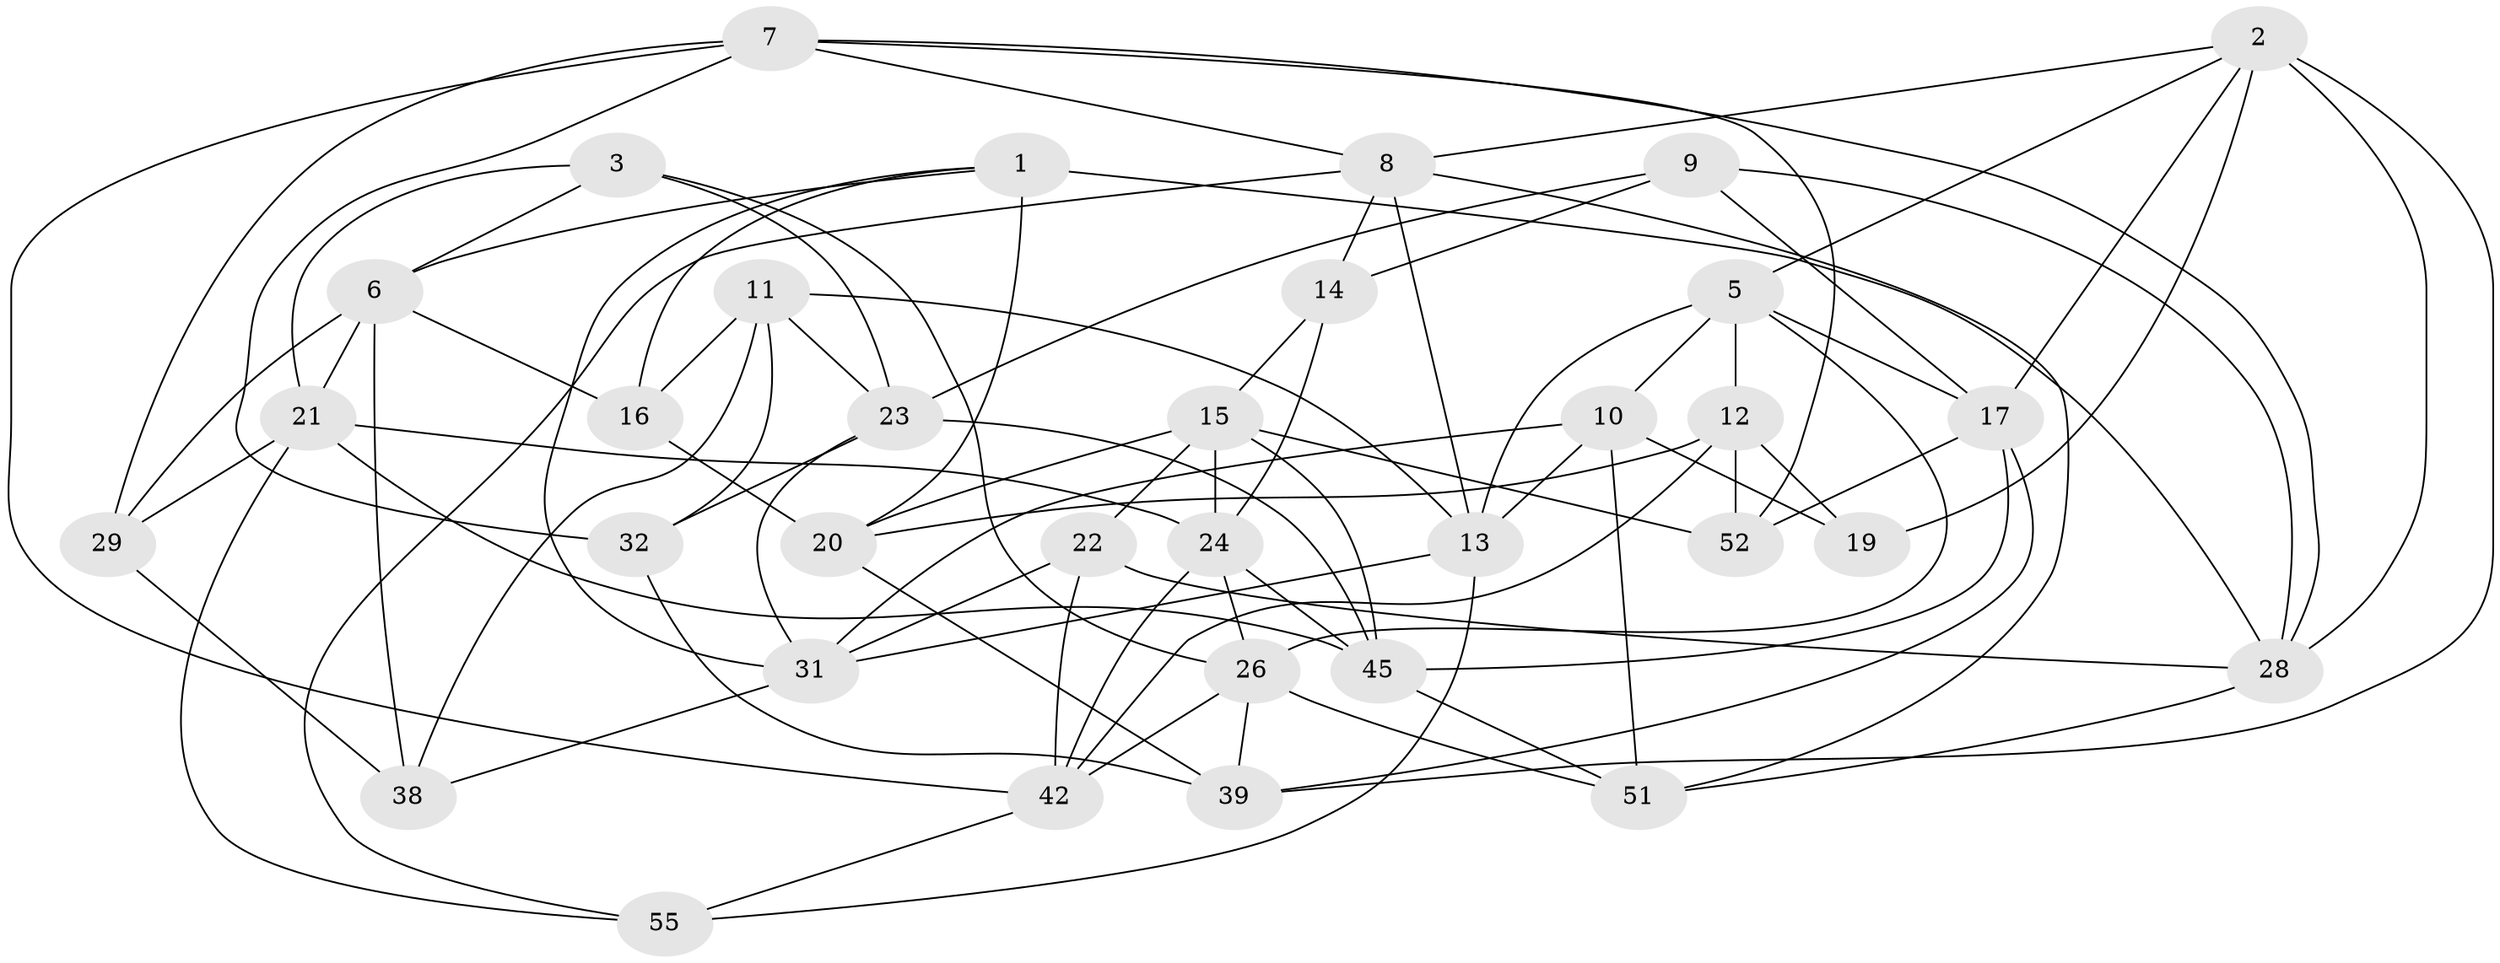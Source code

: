 // Generated by graph-tools (version 1.1) at 2025/52/02/27/25 19:52:35]
// undirected, 34 vertices, 87 edges
graph export_dot {
graph [start="1"]
  node [color=gray90,style=filled];
  1 [super="+4"];
  2 [super="+25"];
  3;
  5 [super="+34"];
  6 [super="+18"];
  7 [super="+48"];
  8 [super="+43"];
  9;
  10 [super="+54"];
  11 [super="+53"];
  12 [super="+30"];
  13 [super="+40"];
  14;
  15 [super="+27"];
  16;
  17 [super="+33"];
  19;
  20 [super="+37"];
  21 [super="+44"];
  22;
  23 [super="+49"];
  24 [super="+35"];
  26 [super="+36"];
  28 [super="+46"];
  29;
  31 [super="+41"];
  32 [super="+50"];
  38;
  39 [super="+57"];
  42 [super="+56"];
  45 [super="+47"];
  51 [super="+58"];
  52;
  55;
  1 -- 6;
  1 -- 20 [weight=2];
  1 -- 16;
  1 -- 28;
  1 -- 31;
  2 -- 19;
  2 -- 28;
  2 -- 39;
  2 -- 8;
  2 -- 17;
  2 -- 5;
  3 -- 23;
  3 -- 26;
  3 -- 6;
  3 -- 21;
  5 -- 17;
  5 -- 10;
  5 -- 12;
  5 -- 26;
  5 -- 13;
  6 -- 29;
  6 -- 38;
  6 -- 16;
  6 -- 21;
  7 -- 52;
  7 -- 29;
  7 -- 32;
  7 -- 42;
  7 -- 28;
  7 -- 8;
  8 -- 14;
  8 -- 55;
  8 -- 51;
  8 -- 13;
  9 -- 28;
  9 -- 23;
  9 -- 14;
  9 -- 17;
  10 -- 51 [weight=2];
  10 -- 13;
  10 -- 19;
  10 -- 31;
  11 -- 32 [weight=2];
  11 -- 38;
  11 -- 13;
  11 -- 16;
  11 -- 23;
  12 -- 20;
  12 -- 19 [weight=2];
  12 -- 42;
  12 -- 52;
  13 -- 55;
  13 -- 31;
  14 -- 24;
  14 -- 15;
  15 -- 45;
  15 -- 20;
  15 -- 24;
  15 -- 52;
  15 -- 22;
  16 -- 20;
  17 -- 45;
  17 -- 52;
  17 -- 39;
  20 -- 39;
  21 -- 55;
  21 -- 29;
  21 -- 24;
  21 -- 45;
  22 -- 28;
  22 -- 31;
  22 -- 42;
  23 -- 45;
  23 -- 32;
  23 -- 31;
  24 -- 45;
  24 -- 26;
  24 -- 42;
  26 -- 51;
  26 -- 39;
  26 -- 42;
  28 -- 51;
  29 -- 38;
  31 -- 38;
  32 -- 39 [weight=2];
  42 -- 55;
  45 -- 51;
}
